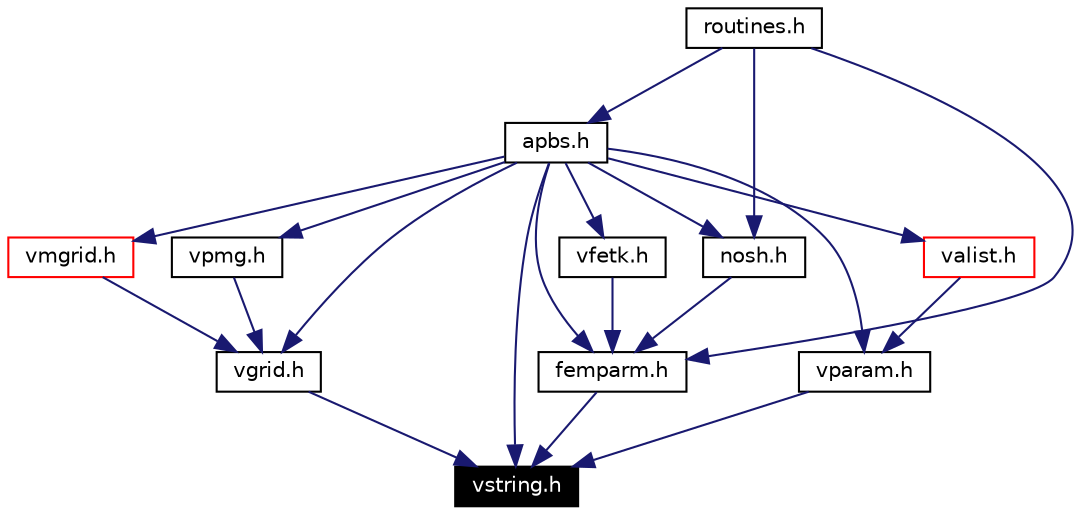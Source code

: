 digraph inheritance
{
  Node309 [shape="box",label="vstring.h",fontsize=10,height=0.2,width=0.4,fontname="Helvetica",color="black",style="filled" fontcolor="white"];
  Node310 -> Node309 [color="midnightblue",fontsize=10,style="solid",fontname="Helvetica"];
  Node310 [shape="box",label="vgrid.h",fontsize=10,height=0.2,width=0.4,fontname="Helvetica",color="black",URL="$vgrid_8h.html"];
  Node311 -> Node310 [color="midnightblue",fontsize=10,style="solid",fontname="Helvetica"];
  Node311 [shape="box",label="vmgrid.h",fontsize=10,height=0.2,width=0.4,fontname="Helvetica",color="red",URL="$vmgrid_8h.html"];
  Node313 -> Node311 [color="midnightblue",fontsize=10,style="solid",fontname="Helvetica"];
  Node313 [shape="box",label="apbs.h",fontsize=10,height=0.2,width=0.4,fontname="Helvetica",color="black",URL="$apbs_8h.html"];
  Node314 -> Node313 [color="midnightblue",fontsize=10,style="solid",fontname="Helvetica"];
  Node314 [shape="box",label="routines.h",fontsize=10,height=0.2,width=0.4,fontname="Helvetica",color="black",URL="$routines_8h.html"];
  Node315 -> Node310 [color="midnightblue",fontsize=10,style="solid",fontname="Helvetica"];
  Node315 [shape="box",label="vpmg.h",fontsize=10,height=0.2,width=0.4,fontname="Helvetica",color="black",URL="$vpmg_8h.html"];
  Node313 -> Node315 [color="midnightblue",fontsize=10,style="solid",fontname="Helvetica"];
  Node313 -> Node310 [color="midnightblue",fontsize=10,style="solid",fontname="Helvetica"];
  Node316 -> Node309 [color="midnightblue",fontsize=10,style="solid",fontname="Helvetica"];
  Node316 [shape="box",label="femparm.h",fontsize=10,height=0.2,width=0.4,fontname="Helvetica",color="black",URL="$femparm_8h.html"];
  Node317 -> Node316 [color="midnightblue",fontsize=10,style="solid",fontname="Helvetica"];
  Node317 [shape="box",label="nosh.h",fontsize=10,height=0.2,width=0.4,fontname="Helvetica",color="black",URL="$nosh_8h.html"];
  Node313 -> Node317 [color="midnightblue",fontsize=10,style="solid",fontname="Helvetica"];
  Node314 -> Node317 [color="midnightblue",fontsize=10,style="solid",fontname="Helvetica"];
  Node318 -> Node316 [color="midnightblue",fontsize=10,style="solid",fontname="Helvetica"];
  Node318 [shape="box",label="vfetk.h",fontsize=10,height=0.2,width=0.4,fontname="Helvetica",color="black",URL="$vfetk_8h.html"];
  Node313 -> Node318 [color="midnightblue",fontsize=10,style="solid",fontname="Helvetica"];
  Node313 -> Node316 [color="midnightblue",fontsize=10,style="solid",fontname="Helvetica"];
  Node314 -> Node316 [color="midnightblue",fontsize=10,style="solid",fontname="Helvetica"];
  Node319 -> Node309 [color="midnightblue",fontsize=10,style="solid",fontname="Helvetica"];
  Node319 [shape="box",label="vparam.h",fontsize=10,height=0.2,width=0.4,fontname="Helvetica",color="black",URL="$vparam_8h.html"];
  Node320 -> Node319 [color="midnightblue",fontsize=10,style="solid",fontname="Helvetica"];
  Node320 [shape="box",label="valist.h",fontsize=10,height=0.2,width=0.4,fontname="Helvetica",color="red",URL="$valist_8h.html"];
  Node313 -> Node320 [color="midnightblue",fontsize=10,style="solid",fontname="Helvetica"];
  Node313 -> Node319 [color="midnightblue",fontsize=10,style="solid",fontname="Helvetica"];
  Node313 -> Node309 [color="midnightblue",fontsize=10,style="solid",fontname="Helvetica"];
}
